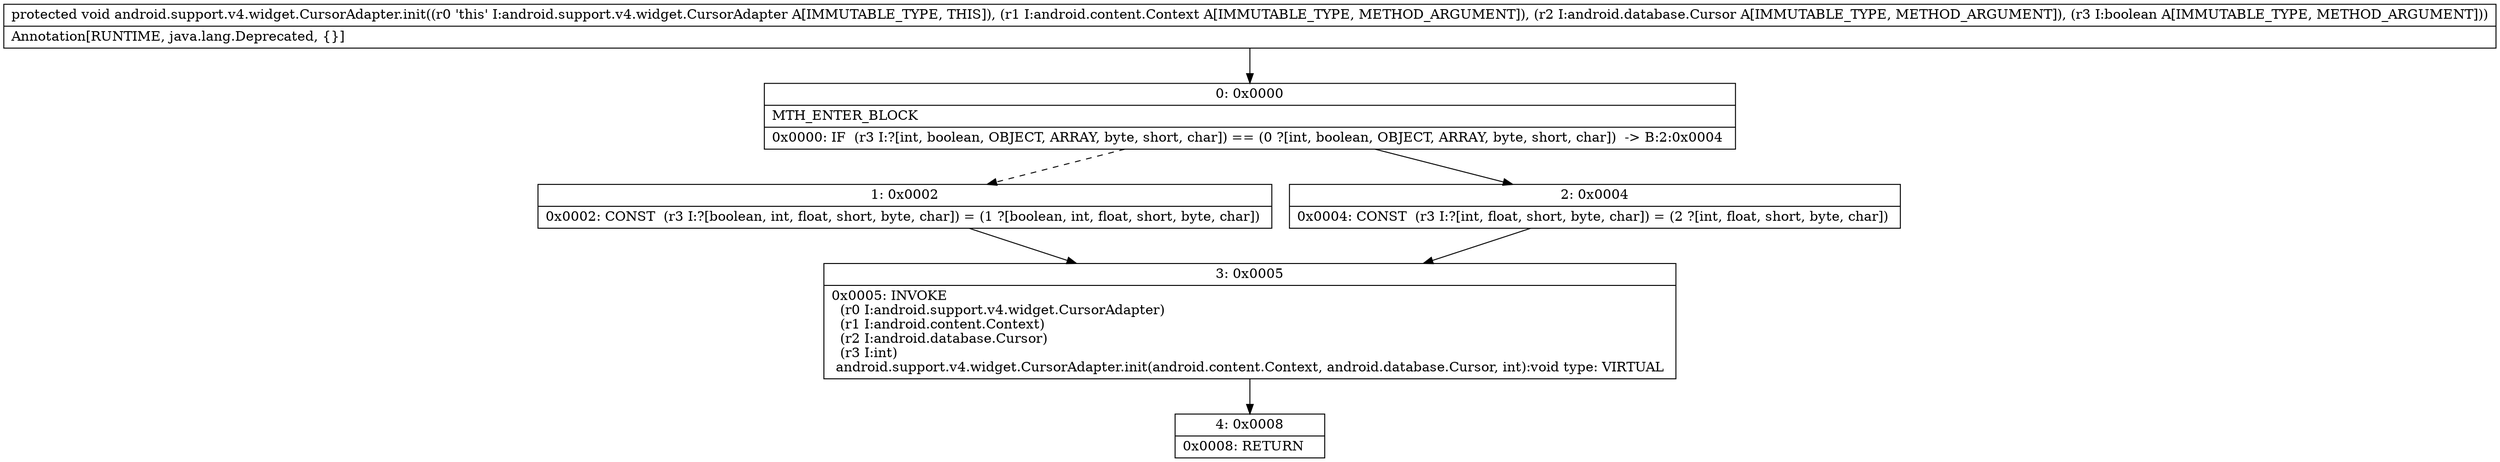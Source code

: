digraph "CFG forandroid.support.v4.widget.CursorAdapter.init(Landroid\/content\/Context;Landroid\/database\/Cursor;Z)V" {
Node_0 [shape=record,label="{0\:\ 0x0000|MTH_ENTER_BLOCK\l|0x0000: IF  (r3 I:?[int, boolean, OBJECT, ARRAY, byte, short, char]) == (0 ?[int, boolean, OBJECT, ARRAY, byte, short, char])  \-\> B:2:0x0004 \l}"];
Node_1 [shape=record,label="{1\:\ 0x0002|0x0002: CONST  (r3 I:?[boolean, int, float, short, byte, char]) = (1 ?[boolean, int, float, short, byte, char]) \l}"];
Node_2 [shape=record,label="{2\:\ 0x0004|0x0004: CONST  (r3 I:?[int, float, short, byte, char]) = (2 ?[int, float, short, byte, char]) \l}"];
Node_3 [shape=record,label="{3\:\ 0x0005|0x0005: INVOKE  \l  (r0 I:android.support.v4.widget.CursorAdapter)\l  (r1 I:android.content.Context)\l  (r2 I:android.database.Cursor)\l  (r3 I:int)\l android.support.v4.widget.CursorAdapter.init(android.content.Context, android.database.Cursor, int):void type: VIRTUAL \l}"];
Node_4 [shape=record,label="{4\:\ 0x0008|0x0008: RETURN   \l}"];
MethodNode[shape=record,label="{protected void android.support.v4.widget.CursorAdapter.init((r0 'this' I:android.support.v4.widget.CursorAdapter A[IMMUTABLE_TYPE, THIS]), (r1 I:android.content.Context A[IMMUTABLE_TYPE, METHOD_ARGUMENT]), (r2 I:android.database.Cursor A[IMMUTABLE_TYPE, METHOD_ARGUMENT]), (r3 I:boolean A[IMMUTABLE_TYPE, METHOD_ARGUMENT]))  | Annotation[RUNTIME, java.lang.Deprecated, \{\}]\l}"];
MethodNode -> Node_0;
Node_0 -> Node_1[style=dashed];
Node_0 -> Node_2;
Node_1 -> Node_3;
Node_2 -> Node_3;
Node_3 -> Node_4;
}

